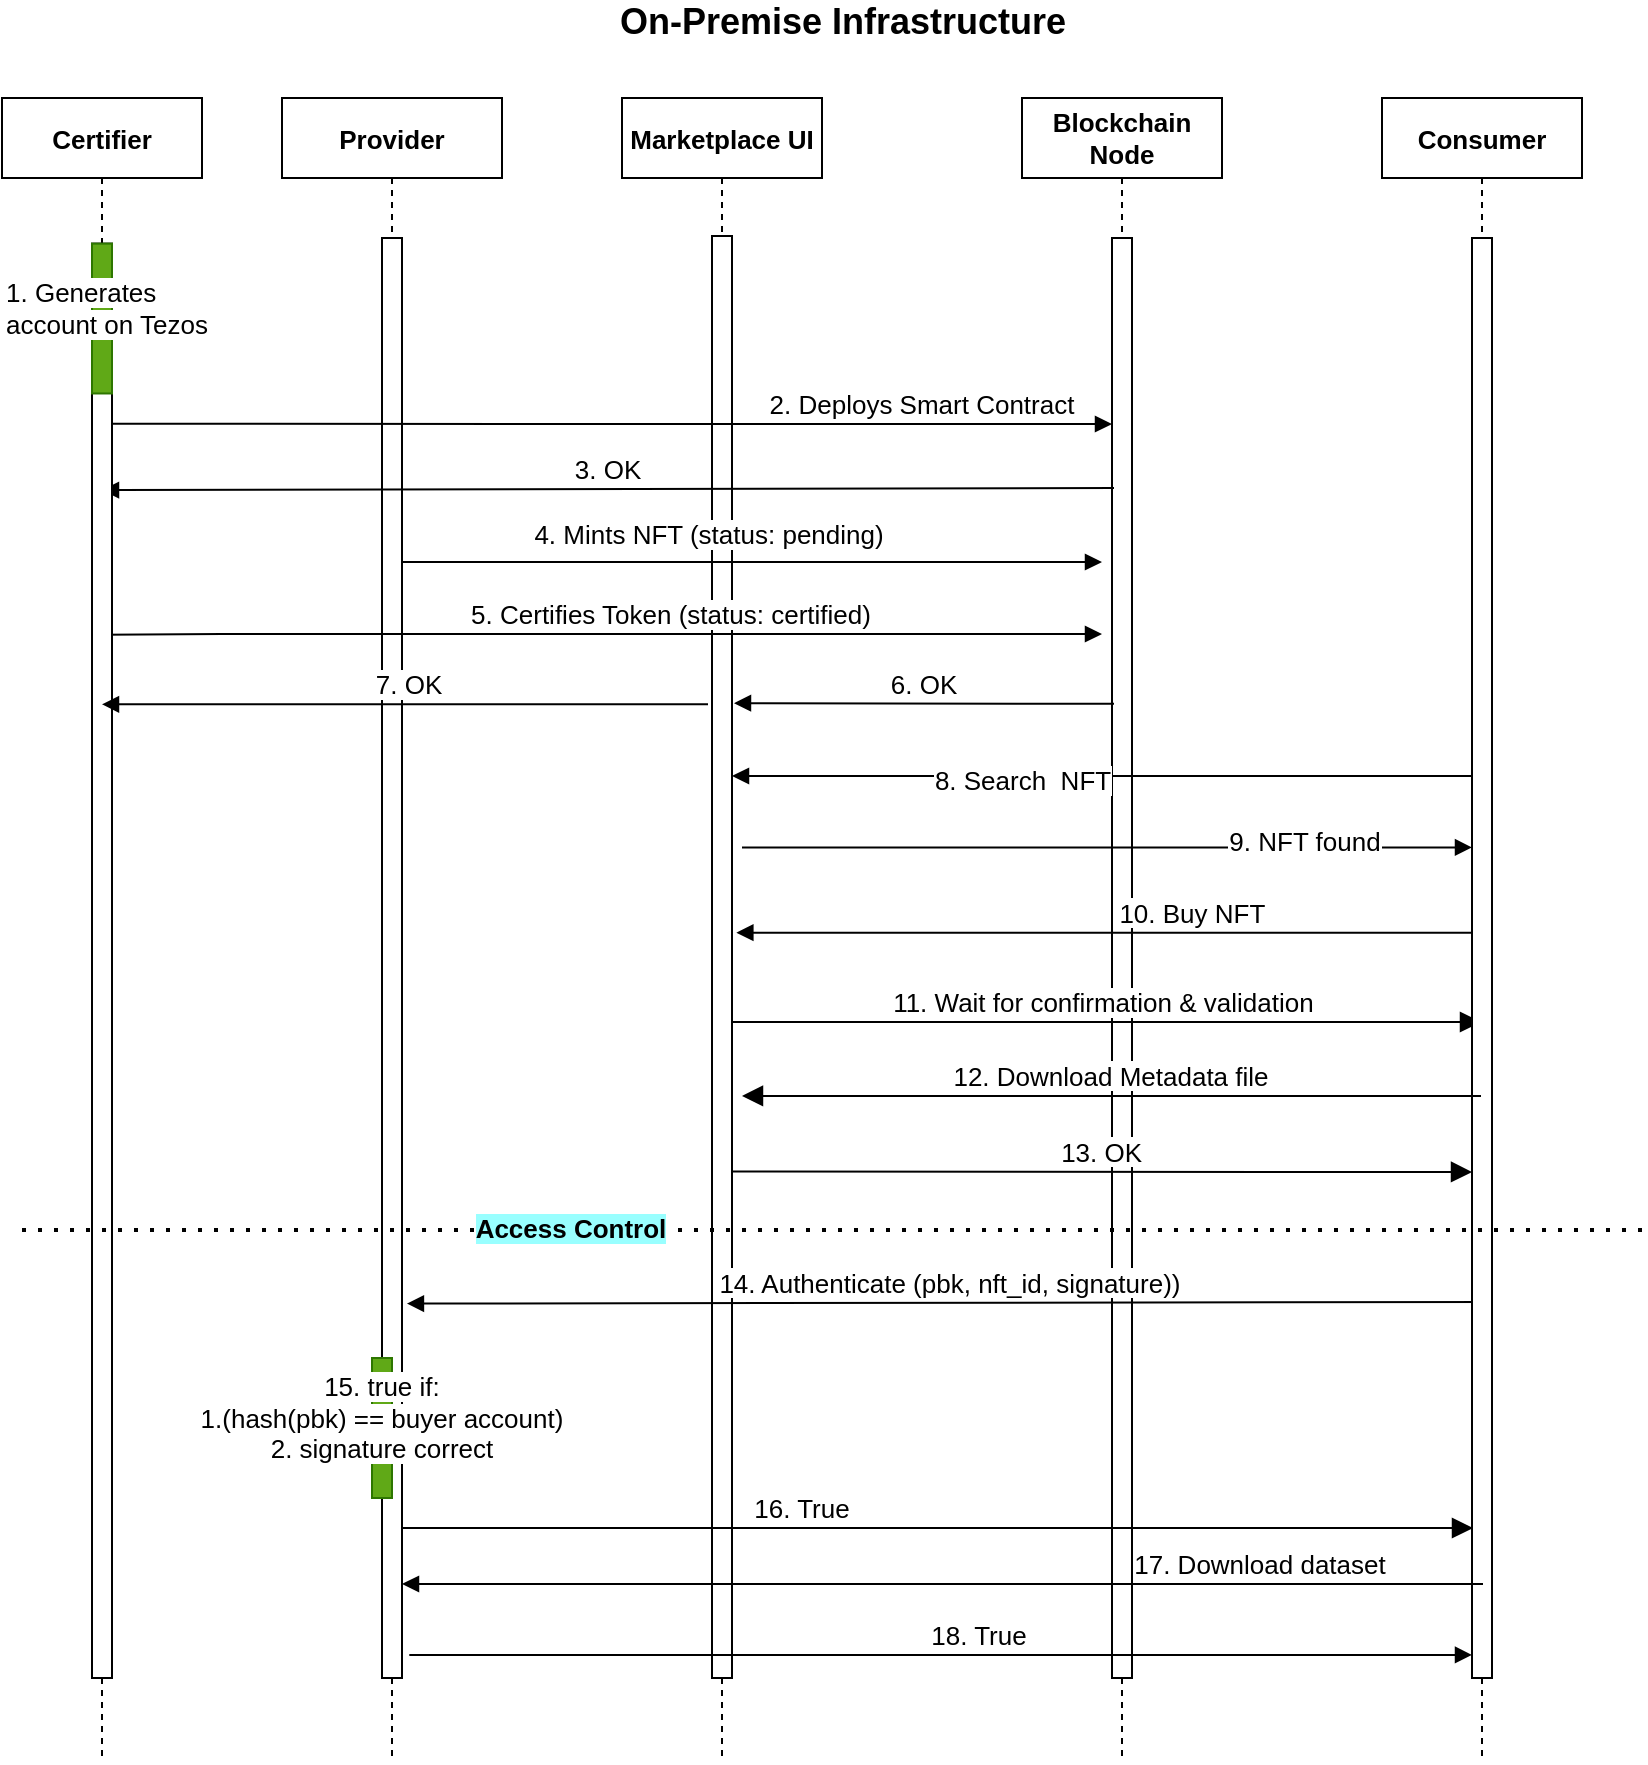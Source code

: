 <mxfile version="16.2.7" type="device"><diagram id="53vZRzIDgZGgw-JT5D9q" name="Page-1"><mxGraphModel dx="1024" dy="612" grid="1" gridSize="10" guides="1" tooltips="1" connect="1" arrows="1" fold="1" page="1" pageScale="1" pageWidth="850" pageHeight="1100" math="0" shadow="0"><root><mxCell id="0"/><mxCell id="1" parent="0"/><mxCell id="2" value="Provider" style="shape=umlLifeline;perimeter=lifelinePerimeter;container=1;collapsible=0;recursiveResize=0;rounded=0;shadow=0;strokeWidth=1;fontStyle=1;fontSize=13;" parent="1" vertex="1"><mxGeometry x="150" y="78" width="110" height="832" as="geometry"/></mxCell><mxCell id="3" value="" style="points=[];perimeter=orthogonalPerimeter;rounded=0;shadow=0;strokeWidth=1;fontSize=13;" parent="2" vertex="1"><mxGeometry x="50" y="70" width="10" height="720" as="geometry"/></mxCell><mxCell id="JgEuIF9ZJYS9T4QVvk2h-85" value="" style="points=[];perimeter=orthogonalPerimeter;rounded=0;shadow=0;strokeWidth=1;fillColor=#60a917;strokeColor=#2D7600;fontColor=#ffffff;fontSize=13;" vertex="1" parent="2"><mxGeometry x="45" y="630" width="10" height="70" as="geometry"/></mxCell><mxCell id="JgEuIF9ZJYS9T4QVvk2h-86" value="&lt;span style=&quot;color: rgb(0 , 0 , 0) ; font-family: &amp;#34;helvetica&amp;#34; ; font-size: 13px ; font-style: normal ; font-weight: 400 ; letter-spacing: normal ; text-indent: 0px ; text-transform: none ; word-spacing: 0px ; background-color: rgb(255 , 255 , 255) ; display: inline ; float: none&quot;&gt;15. true if:&lt;/span&gt;&lt;br style=&quot;color: rgb(0 , 0 , 0) ; font-family: &amp;#34;helvetica&amp;#34; ; font-size: 13px ; font-style: normal ; font-weight: 400 ; letter-spacing: normal ; text-indent: 0px ; text-transform: none ; word-spacing: 0px&quot;&gt;&lt;span style=&quot;color: rgb(0 , 0 , 0) ; font-family: &amp;#34;helvetica&amp;#34; ; font-size: 13px ; font-style: normal ; font-weight: 400 ; letter-spacing: normal ; text-indent: 0px ; text-transform: none ; word-spacing: 0px ; background-color: rgb(255 , 255 , 255) ; display: inline ; float: none&quot;&gt;1.(hash(pbk) == buyer account)&lt;/span&gt;&lt;br style=&quot;color: rgb(0 , 0 , 0) ; font-family: &amp;#34;helvetica&amp;#34; ; font-size: 13px ; font-style: normal ; font-weight: 400 ; letter-spacing: normal ; text-indent: 0px ; text-transform: none ; word-spacing: 0px&quot;&gt;&lt;span style=&quot;color: rgb(0 , 0 , 0) ; font-family: &amp;#34;helvetica&amp;#34; ; font-size: 13px ; font-style: normal ; font-weight: 400 ; letter-spacing: normal ; text-indent: 0px ; text-transform: none ; word-spacing: 0px ; background-color: rgb(255 , 255 , 255) ; display: inline ; float: none&quot;&gt;2. signature correct&lt;/span&gt;" style="text;whiteSpace=wrap;html=1;fontSize=13;align=center;" vertex="1" parent="2"><mxGeometry x="-45" y="630" width="190" height="50" as="geometry"/></mxCell><mxCell id="6" value="Marketplace UI" style="shape=umlLifeline;perimeter=lifelinePerimeter;container=1;collapsible=0;recursiveResize=0;rounded=0;shadow=0;strokeWidth=1;fontStyle=1;fontSize=13;" parent="1" vertex="1"><mxGeometry x="320" y="78" width="100" height="832" as="geometry"/></mxCell><mxCell id="7" value="" style="points=[];perimeter=orthogonalPerimeter;rounded=0;shadow=0;strokeWidth=1;fontSize=13;" parent="6" vertex="1"><mxGeometry x="45" y="69" width="10" height="721" as="geometry"/></mxCell><mxCell id="10" value="2. Deploys Smart Contract" style="verticalAlign=bottom;endArrow=block;shadow=0;strokeWidth=1;exitX=1;exitY=0.064;exitDx=0;exitDy=0;exitPerimeter=0;fontSize=13;" parent="1" edge="1"><mxGeometry x="0.624" relative="1" as="geometry"><mxPoint x="60" y="240.88" as="sourcePoint"/><mxPoint x="565" y="241" as="targetPoint"/><Array as="points"><mxPoint x="460" y="241"/><mxPoint x="530" y="241"/></Array><mxPoint as="offset"/></mxGeometry></mxCell><mxCell id="14" value="Blockchain Node" style="shape=umlLifeline;perimeter=lifelinePerimeter;container=1;collapsible=0;recursiveResize=0;rounded=0;shadow=0;strokeWidth=1;fontStyle=1;fontSize=13;whiteSpace=wrap;" parent="1" vertex="1"><mxGeometry x="520" y="78" width="100" height="832" as="geometry"/></mxCell><mxCell id="15" value="" style="points=[];perimeter=orthogonalPerimeter;rounded=0;shadow=0;strokeWidth=1;fontSize=13;" parent="14" vertex="1"><mxGeometry x="45" y="70" width="10" height="720" as="geometry"/></mxCell><mxCell id="17" value="3. OK" style="verticalAlign=bottom;endArrow=none;shadow=0;strokeWidth=1;startArrow=block;startFill=1;endFill=0;exitX=1;exitY=0.109;exitDx=0;exitDy=0;exitPerimeter=0;entryX=0.1;entryY=0.106;entryDx=0;entryDy=0;entryPerimeter=0;fontSize=13;" parent="1" edge="1"><mxGeometry relative="1" as="geometry"><mxPoint x="60" y="274.03" as="sourcePoint"/><mxPoint x="566" y="273.02" as="targetPoint"/></mxGeometry></mxCell><mxCell id="28" value="5. Certifies Token (status: certified)" style="verticalAlign=bottom;endArrow=block;shadow=0;strokeWidth=1;exitX=1;exitY=0.196;exitDx=0;exitDy=0;exitPerimeter=0;fontSize=13;entryX=-0.5;entryY=0.275;entryDx=0;entryDy=0;entryPerimeter=0;" parent="1" edge="1" target="15"><mxGeometry x="0.138" relative="1" as="geometry"><mxPoint x="60" y="346.32" as="sourcePoint"/><mxPoint x="520" y="346" as="targetPoint"/><Array as="points"><mxPoint x="130" y="346"/></Array><mxPoint as="offset"/></mxGeometry></mxCell><mxCell id="35" value="10. Buy NFT" style="verticalAlign=bottom;endArrow=none;endSize=8;shadow=0;strokeWidth=1;endFill=0;startArrow=block;startFill=1;fontSize=13;exitX=1.218;exitY=0.479;exitDx=0;exitDy=0;exitPerimeter=0;" parent="1" edge="1"><mxGeometry x="0.226" relative="1" as="geometry"><mxPoint x="749.5" y="495.359" as="targetPoint"/><mxPoint x="377.18" y="495.359" as="sourcePoint"/><mxPoint as="offset"/><Array as="points"/></mxGeometry></mxCell><mxCell id="39" value="11. Wait for confirmation &amp; validation " style="verticalAlign=bottom;endArrow=block;endSize=8;shadow=0;strokeWidth=1;endFill=1;startArrow=none;startFill=0;fontSize=13;" parent="1" edge="1"><mxGeometry relative="1" as="geometry"><mxPoint x="749.5" y="540" as="targetPoint"/><mxPoint x="375" y="540" as="sourcePoint"/></mxGeometry></mxCell><mxCell id="40" value="" style="points=[];perimeter=orthogonalPerimeter;rounded=0;shadow=0;strokeWidth=1;fillColor=#60a917;strokeColor=#2D7600;fontColor=#ffffff;fontSize=13;" parent="1" vertex="1"><mxGeometry x="745" y="700" width="10" height="50" as="geometry"/></mxCell><mxCell id="43" value="18. True" style="verticalAlign=bottom;endArrow=none;shadow=0;strokeWidth=1;startArrow=block;startFill=1;endFill=0;fontSize=13;entryX=1.365;entryY=0.984;entryDx=0;entryDy=0;entryPerimeter=0;" parent="1" edge="1" target="3" source="RzA_uE4ciCz_mkCyxU_O-80"><mxGeometry x="-0.069" relative="1" as="geometry"><mxPoint x="720" y="856" as="sourcePoint"/><mxPoint x="260" y="855" as="targetPoint"/><mxPoint x="1" as="offset"/></mxGeometry></mxCell><mxCell id="47" value="9. NFT found" style="verticalAlign=bottom;endArrow=block;shadow=0;strokeWidth=1;fontSize=13;exitX=1.5;exitY=0.424;exitDx=0;exitDy=0;exitPerimeter=0;" parent="1" target="RzA_uE4ciCz_mkCyxU_O-80" edge="1" source="7"><mxGeometry x="0.547" y="-7" relative="1" as="geometry"><mxPoint x="400" y="453" as="sourcePoint"/><mxPoint x="563.0" y="453.18" as="targetPoint"/><mxPoint x="-1" as="offset"/></mxGeometry></mxCell><mxCell id="48" value="14. Authenticate (pbk, nft_id, signature))" style="verticalAlign=bottom;endArrow=none;endSize=8;shadow=0;strokeWidth=1;endFill=0;startArrow=block;startFill=1;fontSize=13;exitX=1.247;exitY=0.74;exitDx=0;exitDy=0;exitPerimeter=0;" parent="1" edge="1" source="3"><mxGeometry relative="1" as="geometry"><mxPoint x="755" y="680" as="targetPoint"/><mxPoint x="230" y="680" as="sourcePoint"/></mxGeometry></mxCell><mxCell id="50" value="" style="group;labelBorderColor=none;" parent="1" vertex="1" connectable="0"><mxGeometry x="10" y="78" width="180" height="830" as="geometry"/></mxCell><mxCell id="26" value="Certifier" style="shape=umlLifeline;perimeter=lifelinePerimeter;container=1;collapsible=0;recursiveResize=0;rounded=0;shadow=0;strokeWidth=1;fontStyle=1;fontSize=13;" parent="50" vertex="1"><mxGeometry width="100" height="830" as="geometry"/></mxCell><mxCell id="27" value="" style="points=[];perimeter=orthogonalPerimeter;rounded=0;shadow=0;strokeWidth=1;fontSize=13;" parent="50" vertex="1"><mxGeometry x="45" y="72.81" width="10" height="717.19" as="geometry"/></mxCell><mxCell id="22" value="" style="points=[];perimeter=orthogonalPerimeter;rounded=0;shadow=0;strokeWidth=1;fillColor=#60a917;strokeColor=#2D7600;fontColor=#ffffff;fontSize=13;" parent="50" vertex="1"><mxGeometry x="45" y="72.813" width="10" height="74.924" as="geometry"/></mxCell><mxCell id="JgEuIF9ZJYS9T4QVvk2h-76" value="&lt;span style=&quot;color: rgb(0, 0, 0); font-family: helvetica; font-size: 13px; font-style: normal; letter-spacing: normal; text-align: center; text-indent: 0px; text-transform: none; word-spacing: 0px; background-color: rgb(255, 255, 255); display: inline; float: none;&quot;&gt;1. Generates account on Tezos&amp;nbsp;&lt;/span&gt;" style="text;whiteSpace=wrap;html=1;fontSize=13;fillColor=none;gradientColor=none;labelBorderColor=none;" vertex="1" parent="50"><mxGeometry y="82.838" width="120" height="32.713" as="geometry"/></mxCell><mxCell id="68" value="" style="endArrow=block;html=1;endFill=1;fontSize=13;" parent="1" edge="1"><mxGeometry width="50" height="50" relative="1" as="geometry"><mxPoint x="755" y="417" as="sourcePoint"/><mxPoint x="375" y="417" as="targetPoint"/></mxGeometry></mxCell><mxCell id="71" value="8. Search&amp;nbsp; NFT" style="edgeLabel;html=1;align=center;verticalAlign=middle;resizable=0;points=[];fontSize=13;" parent="68" vertex="1" connectable="0"><mxGeometry x="0.17" y="-3" relative="1" as="geometry"><mxPoint x="-13" y="5" as="offset"/></mxGeometry></mxCell><mxCell id="RzA_uE4ciCz_mkCyxU_O-79" value="Consumer" style="shape=umlLifeline;perimeter=lifelinePerimeter;container=1;collapsible=0;recursiveResize=0;rounded=0;shadow=0;strokeWidth=1;fontStyle=1;fontSize=13;" parent="1" vertex="1"><mxGeometry x="700" y="78" width="100" height="832" as="geometry"/></mxCell><mxCell id="RzA_uE4ciCz_mkCyxU_O-80" value="" style="points=[];perimeter=orthogonalPerimeter;rounded=0;shadow=0;strokeWidth=1;fontSize=13;" parent="RzA_uE4ciCz_mkCyxU_O-79" vertex="1"><mxGeometry x="45" y="70" width="10" height="720" as="geometry"/></mxCell><mxCell id="34" value="6. OK" style="verticalAlign=bottom;endArrow=block;shadow=0;strokeWidth=1;exitX=0.1;exitY=0.379;exitDx=0;exitDy=0;exitPerimeter=0;fontSize=13;entryX=1.1;entryY=0.324;entryDx=0;entryDy=0;entryPerimeter=0;" parent="1" edge="1" target="7"><mxGeometry relative="1" as="geometry"><mxPoint x="566" y="380.93" as="sourcePoint"/><mxPoint x="420" y="381" as="targetPoint"/></mxGeometry></mxCell><mxCell id="RzA_uE4ciCz_mkCyxU_O-83" value="7. OK" style="verticalAlign=bottom;endArrow=block;shadow=0;strokeWidth=1;exitX=-0.2;exitY=0.355;exitDx=0;exitDy=0;exitPerimeter=0;fontSize=13;" parent="1" edge="1"><mxGeometry x="-0.013" relative="1" as="geometry"><mxPoint x="363.0" y="381.17" as="sourcePoint"/><mxPoint x="60" y="381.17" as="targetPoint"/><mxPoint as="offset"/></mxGeometry></mxCell><mxCell id="JgEuIF9ZJYS9T4QVvk2h-75" value="&lt;font style=&quot;font-size: 18px&quot;&gt;&lt;b&gt;On-Premise Infrastructure&lt;/b&gt;&lt;/font&gt;" style="text;html=1;resizable=0;autosize=1;align=center;verticalAlign=middle;points=[];fillColor=none;strokeColor=none;rounded=0;" vertex="1" parent="1"><mxGeometry x="310" y="30" width="240" height="20" as="geometry"/></mxCell><mxCell id="62" value="" style="endArrow=block;html=1;endFill=1;fontSize=13;" parent="1" edge="1" source="3"><mxGeometry width="50" height="50" relative="1" as="geometry"><mxPoint x="216.0" y="310.32" as="sourcePoint"/><mxPoint x="560" y="310" as="targetPoint"/></mxGeometry></mxCell><mxCell id="63" value="4. Mints NFT (status: pending)" style="edgeLabel;html=1;align=center;verticalAlign=middle;resizable=0;points=[];fontSize=13;" parent="62" vertex="1" connectable="0"><mxGeometry x="-0.101" relative="1" as="geometry"><mxPoint x="-5" y="-14" as="offset"/></mxGeometry></mxCell><mxCell id="JgEuIF9ZJYS9T4QVvk2h-83" value="13. OK" style="verticalAlign=bottom;endArrow=block;endSize=8;shadow=0;strokeWidth=1;endFill=1;startArrow=none;startFill=0;fontSize=13;exitX=0.982;exitY=0.628;exitDx=0;exitDy=0;exitPerimeter=0;" edge="1" parent="1"><mxGeometry relative="1" as="geometry"><mxPoint x="745" y="615" as="targetPoint"/><mxPoint x="374.82" y="614.788" as="sourcePoint"/></mxGeometry></mxCell><mxCell id="JgEuIF9ZJYS9T4QVvk2h-84" value="12. Download Metadata file" style="verticalAlign=bottom;endArrow=block;endSize=8;shadow=0;strokeWidth=1;endFill=1;startArrow=none;startFill=0;fontSize=13;entryX=1.5;entryY=0.588;entryDx=0;entryDy=0;entryPerimeter=0;" edge="1" parent="1"><mxGeometry relative="1" as="geometry"><mxPoint x="380.0" y="576.948" as="targetPoint"/><mxPoint x="749.5" y="577" as="sourcePoint"/><Array as="points"><mxPoint x="700" y="577"/></Array></mxGeometry></mxCell><mxCell id="49" value="17. Download dataset" style="verticalAlign=bottom;endArrow=none;endSize=8;shadow=0;strokeWidth=1;endFill=0;startArrow=block;startFill=1;fontSize=13;" parent="1" edge="1"><mxGeometry x="0.587" relative="1" as="geometry"><mxPoint x="750.5" y="821" as="targetPoint"/><mxPoint x="210" y="821" as="sourcePoint"/><mxPoint as="offset"/></mxGeometry></mxCell><mxCell id="JgEuIF9ZJYS9T4QVvk2h-91" value="" style="endArrow=none;dashed=1;html=1;dashPattern=1 3;strokeWidth=2;rounded=0;fontSize=13;" edge="1" parent="1"><mxGeometry width="50" height="50" relative="1" as="geometry"><mxPoint x="20" y="644" as="sourcePoint"/><mxPoint x="830" y="644" as="targetPoint"/></mxGeometry></mxCell><mxCell id="JgEuIF9ZJYS9T4QVvk2h-92" value="&lt;b style=&quot;background-color: rgb(153 , 255 , 255)&quot;&gt;Access Control&lt;/b&gt;" style="edgeLabel;html=1;align=center;verticalAlign=middle;resizable=0;points=[];fontSize=13;" vertex="1" connectable="0" parent="JgEuIF9ZJYS9T4QVvk2h-91"><mxGeometry x="-0.348" y="1" relative="1" as="geometry"><mxPoint x="10" as="offset"/></mxGeometry></mxCell><mxCell id="33" value="16. True" style="verticalAlign=bottom;endArrow=block;endSize=8;shadow=0;strokeWidth=1;endFill=1;fontSize=13;" parent="1" edge="1"><mxGeometry x="-0.253" relative="1" as="geometry"><mxPoint x="745.5" y="792.998" as="targetPoint"/><mxPoint x="210" y="792.998" as="sourcePoint"/><mxPoint as="offset"/><Array as="points"/></mxGeometry></mxCell></root></mxGraphModel></diagram></mxfile>